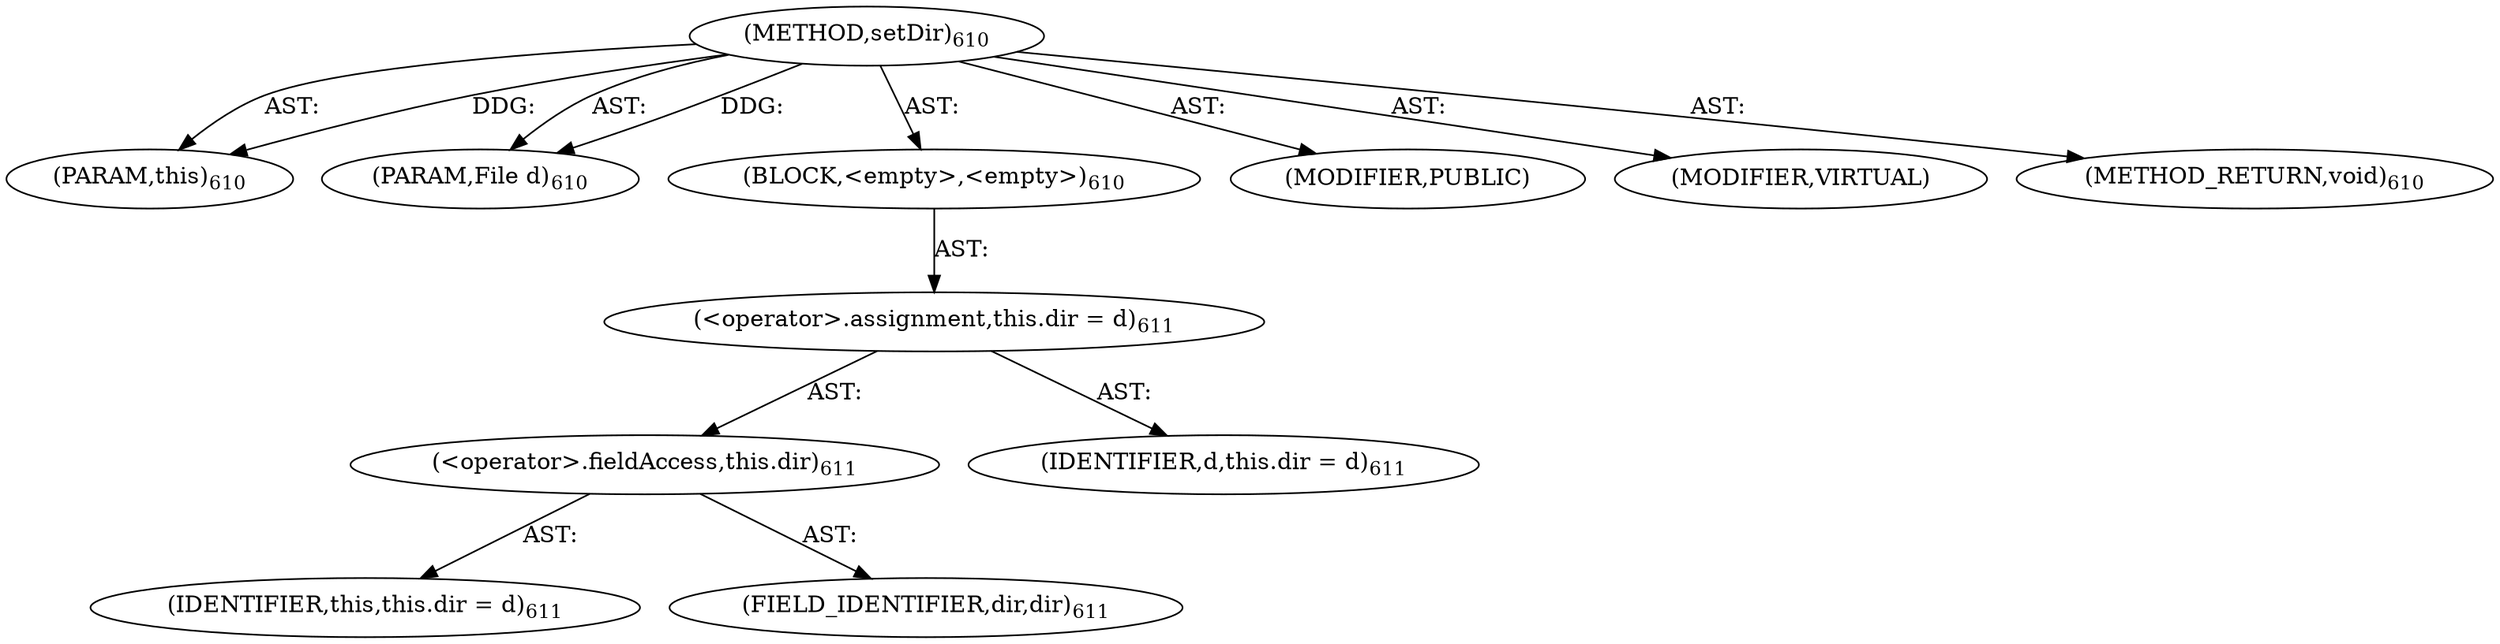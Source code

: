 digraph "setDir" {  
"111669149711" [label = <(METHOD,setDir)<SUB>610</SUB>> ]
"115964116999" [label = <(PARAM,this)<SUB>610</SUB>> ]
"115964117026" [label = <(PARAM,File d)<SUB>610</SUB>> ]
"25769803871" [label = <(BLOCK,&lt;empty&gt;,&lt;empty&gt;)<SUB>610</SUB>> ]
"30064771522" [label = <(&lt;operator&gt;.assignment,this.dir = d)<SUB>611</SUB>> ]
"30064771523" [label = <(&lt;operator&gt;.fieldAccess,this.dir)<SUB>611</SUB>> ]
"68719476778" [label = <(IDENTIFIER,this,this.dir = d)<SUB>611</SUB>> ]
"55834574951" [label = <(FIELD_IDENTIFIER,dir,dir)<SUB>611</SUB>> ]
"68719477078" [label = <(IDENTIFIER,d,this.dir = d)<SUB>611</SUB>> ]
"133143986217" [label = <(MODIFIER,PUBLIC)> ]
"133143986218" [label = <(MODIFIER,VIRTUAL)> ]
"128849018895" [label = <(METHOD_RETURN,void)<SUB>610</SUB>> ]
  "111669149711" -> "115964116999"  [ label = "AST: "] 
  "111669149711" -> "115964117026"  [ label = "AST: "] 
  "111669149711" -> "25769803871"  [ label = "AST: "] 
  "111669149711" -> "133143986217"  [ label = "AST: "] 
  "111669149711" -> "133143986218"  [ label = "AST: "] 
  "111669149711" -> "128849018895"  [ label = "AST: "] 
  "25769803871" -> "30064771522"  [ label = "AST: "] 
  "30064771522" -> "30064771523"  [ label = "AST: "] 
  "30064771522" -> "68719477078"  [ label = "AST: "] 
  "30064771523" -> "68719476778"  [ label = "AST: "] 
  "30064771523" -> "55834574951"  [ label = "AST: "] 
  "111669149711" -> "115964116999"  [ label = "DDG: "] 
  "111669149711" -> "115964117026"  [ label = "DDG: "] 
}
